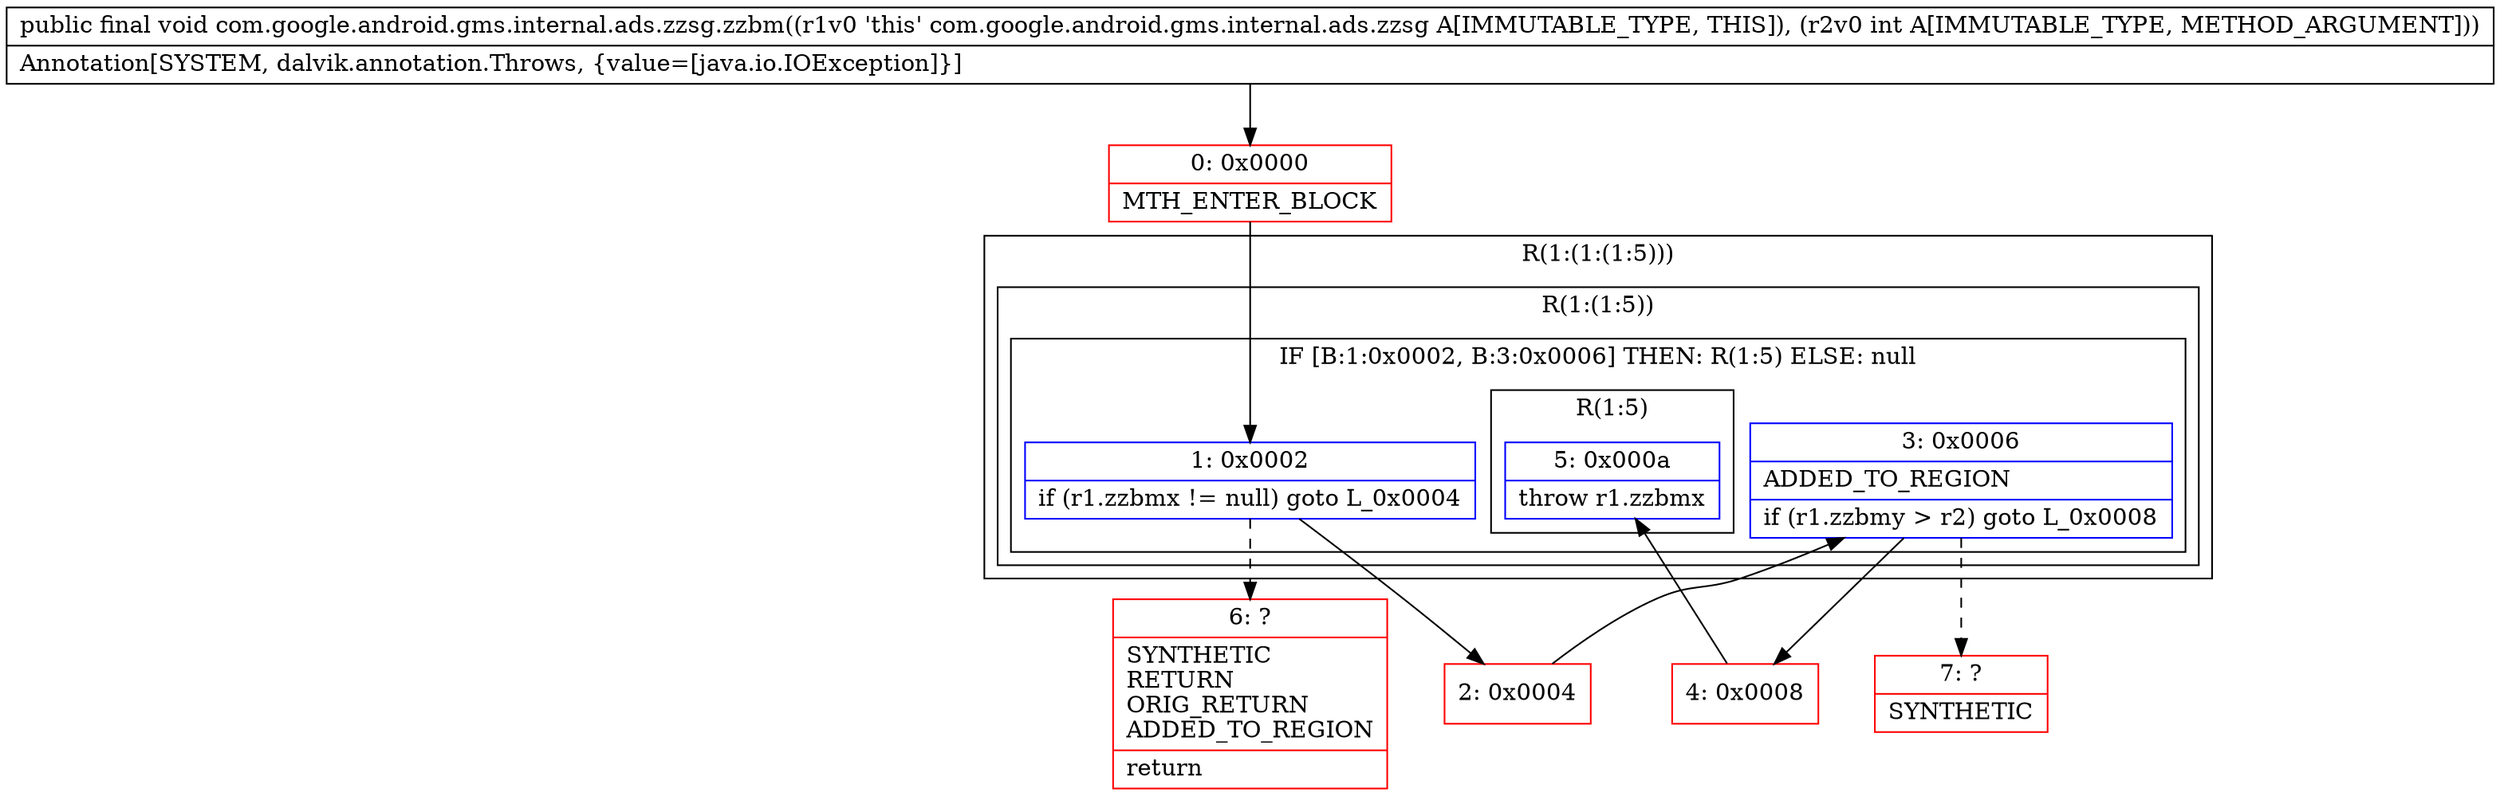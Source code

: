 digraph "CFG forcom.google.android.gms.internal.ads.zzsg.zzbm(I)V" {
subgraph cluster_Region_1114381051 {
label = "R(1:(1:(1:5)))";
node [shape=record,color=blue];
subgraph cluster_Region_77621742 {
label = "R(1:(1:5))";
node [shape=record,color=blue];
subgraph cluster_IfRegion_612363917 {
label = "IF [B:1:0x0002, B:3:0x0006] THEN: R(1:5) ELSE: null";
node [shape=record,color=blue];
Node_1 [shape=record,label="{1\:\ 0x0002|if (r1.zzbmx != null) goto L_0x0004\l}"];
Node_3 [shape=record,label="{3\:\ 0x0006|ADDED_TO_REGION\l|if (r1.zzbmy \> r2) goto L_0x0008\l}"];
subgraph cluster_Region_1704696874 {
label = "R(1:5)";
node [shape=record,color=blue];
Node_5 [shape=record,label="{5\:\ 0x000a|throw r1.zzbmx\l}"];
}
}
}
}
Node_0 [shape=record,color=red,label="{0\:\ 0x0000|MTH_ENTER_BLOCK\l}"];
Node_2 [shape=record,color=red,label="{2\:\ 0x0004}"];
Node_4 [shape=record,color=red,label="{4\:\ 0x0008}"];
Node_6 [shape=record,color=red,label="{6\:\ ?|SYNTHETIC\lRETURN\lORIG_RETURN\lADDED_TO_REGION\l|return\l}"];
Node_7 [shape=record,color=red,label="{7\:\ ?|SYNTHETIC\l}"];
MethodNode[shape=record,label="{public final void com.google.android.gms.internal.ads.zzsg.zzbm((r1v0 'this' com.google.android.gms.internal.ads.zzsg A[IMMUTABLE_TYPE, THIS]), (r2v0 int A[IMMUTABLE_TYPE, METHOD_ARGUMENT]))  | Annotation[SYSTEM, dalvik.annotation.Throws, \{value=[java.io.IOException]\}]\l}"];
MethodNode -> Node_0;
Node_1 -> Node_2;
Node_1 -> Node_6[style=dashed];
Node_3 -> Node_4;
Node_3 -> Node_7[style=dashed];
Node_0 -> Node_1;
Node_2 -> Node_3;
Node_4 -> Node_5;
}

